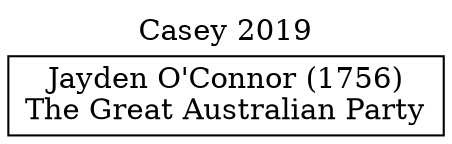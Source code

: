 // House preference flow
digraph "Jayden O'Connor (1756)_Casey_2019" {
	graph [label="Casey 2019" labelloc=t mclimit=10]
	node [shape=box]
	"Jayden O'Connor (1756)" [label="Jayden O'Connor (1756)
The Great Australian Party"]
}
